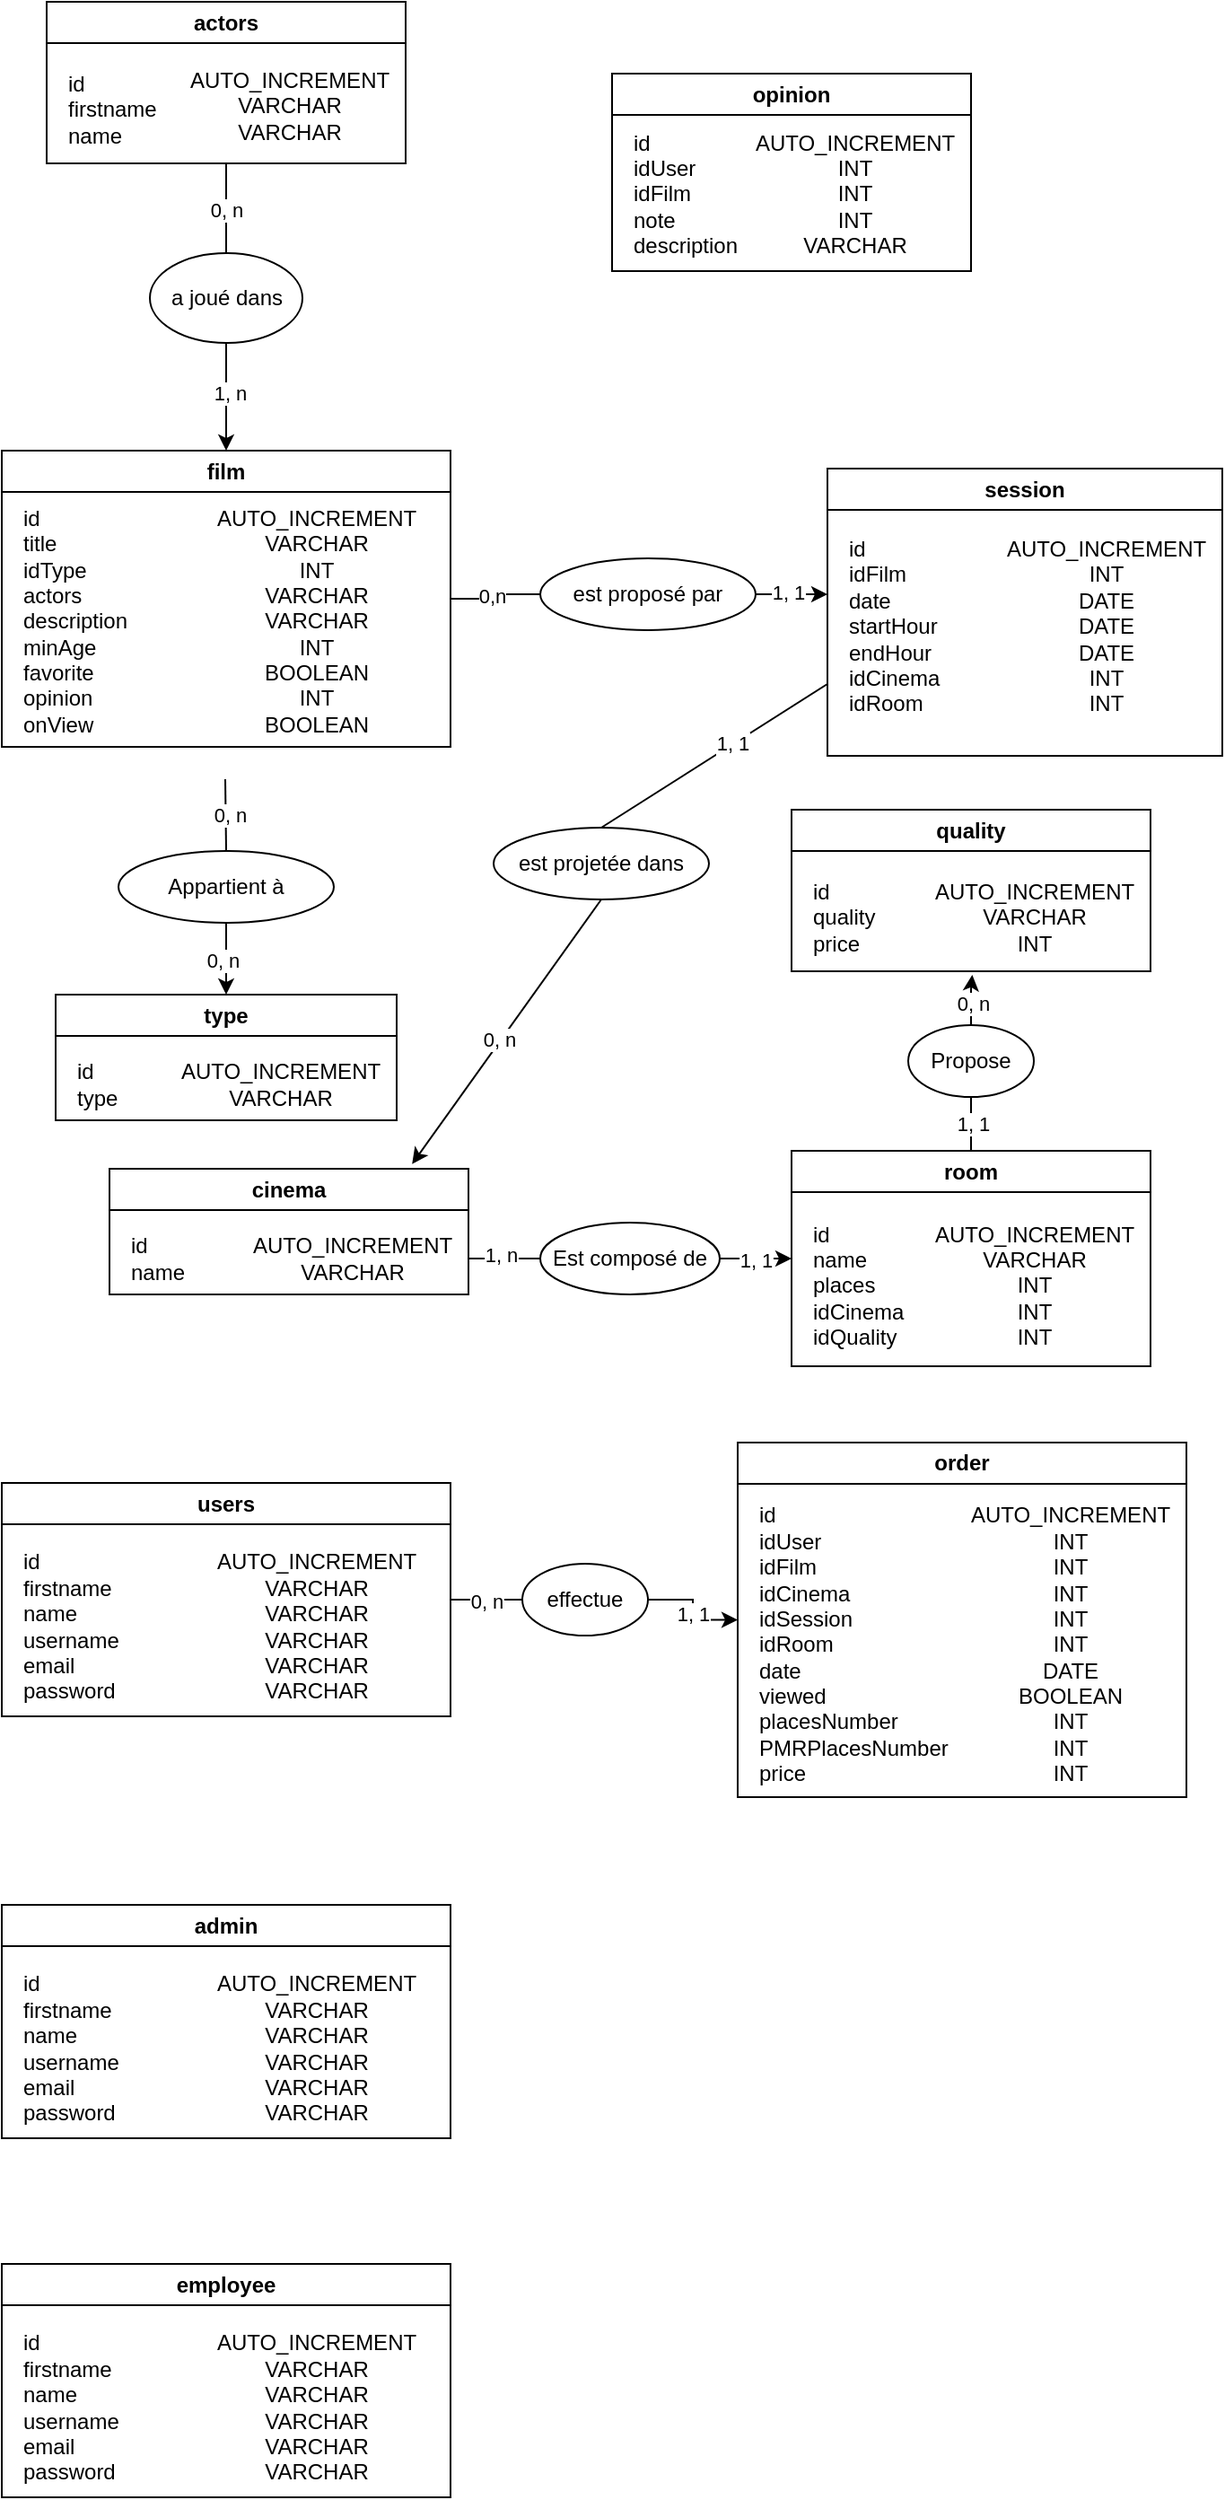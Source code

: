 <mxfile version="26.1.0">
  <diagram name="Page-1" id="671RRiFCWpEk_SXeamfu">
    <mxGraphModel dx="954" dy="1787" grid="1" gridSize="10" guides="1" tooltips="1" connect="1" arrows="1" fold="1" page="1" pageScale="1" pageWidth="827" pageHeight="1169" math="0" shadow="0">
      <root>
        <mxCell id="0" />
        <mxCell id="1" parent="0" />
        <mxCell id="kYReCTsqhSqgmGwsNXHj-109" style="edgeStyle=orthogonalEdgeStyle;rounded=0;orthogonalLoop=1;jettySize=auto;html=1;entryX=0;entryY=0.5;entryDx=0;entryDy=0;endArrow=none;endFill=0;" parent="1" source="kYReCTsqhSqgmGwsNXHj-36" target="kYReCTsqhSqgmGwsNXHj-108" edge="1">
          <mxGeometry relative="1" as="geometry" />
        </mxCell>
        <mxCell id="kYReCTsqhSqgmGwsNXHj-111" value="0, n" style="edgeLabel;html=1;align=center;verticalAlign=middle;resizable=0;points=[];" parent="kYReCTsqhSqgmGwsNXHj-109" vertex="1" connectable="0">
          <mxGeometry x="-0.017" y="-1" relative="1" as="geometry">
            <mxPoint as="offset" />
          </mxGeometry>
        </mxCell>
        <mxCell id="kYReCTsqhSqgmGwsNXHj-36" value="users" style="swimlane;whiteSpace=wrap;html=1;fillColor=#FFFFFF;gradientColor=none;swimlaneLine=1;rounded=0;shadow=0;glass=0;startSize=23;" parent="1" vertex="1">
          <mxGeometry x="10" y="585" width="250" height="130" as="geometry" />
        </mxCell>
        <mxCell id="kYReCTsqhSqgmGwsNXHj-38" value="AUTO_INCREMENT&lt;div&gt;VARCHAR&lt;/div&gt;&lt;div&gt;VARCHAR&lt;/div&gt;&lt;div&gt;VARCHAR&lt;/div&gt;&lt;div&gt;VARCHAR&lt;/div&gt;&lt;div&gt;VARCHAR&lt;/div&gt;" style="text;html=1;align=center;verticalAlign=middle;resizable=0;points=[];autosize=1;strokeColor=none;fillColor=none;" parent="kYReCTsqhSqgmGwsNXHj-36" vertex="1">
          <mxGeometry x="110" y="30" width="130" height="100" as="geometry" />
        </mxCell>
        <mxCell id="kYReCTsqhSqgmGwsNXHj-40" value="id&lt;div&gt;firstname&lt;div&gt;name&lt;/div&gt;&lt;/div&gt;&lt;div style=&quot;&quot;&gt;username&lt;/div&gt;&lt;div&gt;email&lt;/div&gt;&lt;div&gt;password&lt;/div&gt;" style="text;html=1;align=left;verticalAlign=middle;resizable=0;points=[];autosize=1;strokeColor=none;fillColor=none;" parent="kYReCTsqhSqgmGwsNXHj-36" vertex="1">
          <mxGeometry x="10" y="30" width="80" height="100" as="geometry" />
        </mxCell>
        <mxCell id="kYReCTsqhSqgmGwsNXHj-63" style="edgeStyle=orthogonalEdgeStyle;rounded=0;orthogonalLoop=1;jettySize=auto;html=1;exitX=1;exitY=0.5;exitDx=0;exitDy=0;entryX=0;entryY=0.5;entryDx=0;entryDy=0;strokeColor=default;endArrow=none;endFill=0;" parent="1" source="kYReCTsqhSqgmGwsNXHj-41" target="kYReCTsqhSqgmGwsNXHj-62" edge="1">
          <mxGeometry relative="1" as="geometry" />
        </mxCell>
        <mxCell id="kYReCTsqhSqgmGwsNXHj-65" value="0,n" style="edgeLabel;html=1;align=center;verticalAlign=middle;resizable=0;points=[];" parent="kYReCTsqhSqgmGwsNXHj-63" vertex="1" connectable="0">
          <mxGeometry y="2" relative="1" as="geometry">
            <mxPoint as="offset" />
          </mxGeometry>
        </mxCell>
        <mxCell id="kYReCTsqhSqgmGwsNXHj-41" value="film" style="swimlane;whiteSpace=wrap;html=1;fillColor=#FFFFFF;gradientColor=none;swimlaneLine=1;rounded=0;shadow=0;glass=0;startSize=23;" parent="1" vertex="1">
          <mxGeometry x="10" y="10" width="250" height="165" as="geometry" />
        </mxCell>
        <mxCell id="kYReCTsqhSqgmGwsNXHj-42" value="AUTO_INCREMENT&lt;div&gt;VARCHAR&lt;/div&gt;&lt;div&gt;INT&lt;/div&gt;&lt;div&gt;VARCHAR&lt;/div&gt;&lt;div&gt;VARCHAR&lt;/div&gt;&lt;div&gt;INT&lt;/div&gt;&lt;div&gt;BOOLEAN&lt;/div&gt;&lt;div&gt;INT&lt;/div&gt;&lt;div&gt;BOOLEAN&lt;/div&gt;" style="text;html=1;align=center;verticalAlign=middle;resizable=0;points=[];autosize=1;strokeColor=none;fillColor=none;" parent="kYReCTsqhSqgmGwsNXHj-41" vertex="1">
          <mxGeometry x="110" y="25" width="130" height="140" as="geometry" />
        </mxCell>
        <mxCell id="kYReCTsqhSqgmGwsNXHj-43" value="id&lt;div&gt;title&lt;div&gt;idType&lt;/div&gt;&lt;/div&gt;&lt;div style=&quot;&quot;&gt;actors&lt;/div&gt;&lt;div&gt;description&lt;/div&gt;&lt;div&gt;minAge&lt;/div&gt;&lt;div&gt;favorite&lt;/div&gt;&lt;div&gt;opinion&lt;/div&gt;&lt;div&gt;onView&lt;/div&gt;" style="text;html=1;align=left;verticalAlign=middle;resizable=0;points=[];autosize=1;strokeColor=none;fillColor=none;" parent="kYReCTsqhSqgmGwsNXHj-41" vertex="1">
          <mxGeometry x="10" y="25" width="80" height="140" as="geometry" />
        </mxCell>
        <mxCell id="kYReCTsqhSqgmGwsNXHj-55" value="" style="endArrow=none;html=1;rounded=0;exitX=0.5;exitY=0;exitDx=0;exitDy=0;" parent="1" edge="1">
          <mxGeometry width="50" height="50" relative="1" as="geometry">
            <mxPoint x="135" y="233" as="sourcePoint" />
            <mxPoint x="134.5" y="193" as="targetPoint" />
          </mxGeometry>
        </mxCell>
        <mxCell id="kYReCTsqhSqgmGwsNXHj-56" value="0, n" style="edgeLabel;html=1;align=center;verticalAlign=middle;resizable=0;points=[];" parent="kYReCTsqhSqgmGwsNXHj-55" vertex="1" connectable="0">
          <mxGeometry x="0.032" y="-2" relative="1" as="geometry">
            <mxPoint as="offset" />
          </mxGeometry>
        </mxCell>
        <mxCell id="kYReCTsqhSqgmGwsNXHj-59" value="session" style="swimlane;whiteSpace=wrap;html=1;fillColor=#FFFFFF;gradientColor=none;swimlaneLine=1;rounded=0;shadow=0;glass=0;" parent="1" vertex="1">
          <mxGeometry x="470" y="20" width="220" height="160" as="geometry" />
        </mxCell>
        <mxCell id="kYReCTsqhSqgmGwsNXHj-60" value="AUTO_INCREMENT&lt;div&gt;INT&lt;/div&gt;&lt;div&gt;DATE&lt;/div&gt;&lt;div&gt;DATE&lt;/div&gt;&lt;div&gt;DATE&lt;/div&gt;&lt;div&gt;INT&lt;/div&gt;&lt;div&gt;INT&lt;/div&gt;&lt;div&gt;&lt;br&gt;&lt;/div&gt;" style="text;html=1;align=center;verticalAlign=middle;resizable=0;points=[];autosize=1;strokeColor=none;fillColor=none;" parent="kYReCTsqhSqgmGwsNXHj-59" vertex="1">
          <mxGeometry x="90" y="30" width="130" height="130" as="geometry" />
        </mxCell>
        <mxCell id="kYReCTsqhSqgmGwsNXHj-61" value="id&lt;div&gt;idFilm&lt;br&gt;&lt;div&gt;date&lt;/div&gt;&lt;/div&gt;&lt;div style=&quot;&quot;&gt;startHour&lt;/div&gt;&lt;div&gt;endHour&lt;/div&gt;&lt;div&gt;idCinema&lt;/div&gt;&lt;div&gt;idRoom&lt;/div&gt;&lt;div&gt;&lt;br&gt;&lt;/div&gt;" style="text;html=1;align=left;verticalAlign=middle;resizable=0;points=[];autosize=1;strokeColor=none;fillColor=none;" parent="kYReCTsqhSqgmGwsNXHj-59" vertex="1">
          <mxGeometry x="10" y="30" width="70" height="130" as="geometry" />
        </mxCell>
        <mxCell id="kYReCTsqhSqgmGwsNXHj-64" style="edgeStyle=orthogonalEdgeStyle;rounded=0;orthogonalLoop=1;jettySize=auto;html=1;exitX=1;exitY=0.5;exitDx=0;exitDy=0;endArrow=classic;endFill=1;" parent="1" source="kYReCTsqhSqgmGwsNXHj-62" edge="1">
          <mxGeometry relative="1" as="geometry">
            <mxPoint x="470" y="90" as="targetPoint" />
          </mxGeometry>
        </mxCell>
        <mxCell id="kYReCTsqhSqgmGwsNXHj-66" value="1, 1" style="edgeLabel;html=1;align=center;verticalAlign=middle;resizable=0;points=[];" parent="kYReCTsqhSqgmGwsNXHj-64" vertex="1" connectable="0">
          <mxGeometry x="-0.1" y="1" relative="1" as="geometry">
            <mxPoint as="offset" />
          </mxGeometry>
        </mxCell>
        <mxCell id="kYReCTsqhSqgmGwsNXHj-62" value="est proposé par" style="ellipse;whiteSpace=wrap;html=1;" parent="1" vertex="1">
          <mxGeometry x="310" y="70" width="120" height="40" as="geometry" />
        </mxCell>
        <mxCell id="kYReCTsqhSqgmGwsNXHj-84" style="edgeStyle=orthogonalEdgeStyle;rounded=0;orthogonalLoop=1;jettySize=auto;html=1;exitX=0.5;exitY=0;exitDx=0;exitDy=0;entryX=0.5;entryY=1;entryDx=0;entryDy=0;endArrow=none;endFill=0;" parent="1" source="kYReCTsqhSqgmGwsNXHj-67" target="kYReCTsqhSqgmGwsNXHj-83" edge="1">
          <mxGeometry relative="1" as="geometry" />
        </mxCell>
        <mxCell id="kYReCTsqhSqgmGwsNXHj-86" value="1, 1" style="edgeLabel;html=1;align=center;verticalAlign=middle;resizable=0;points=[];" parent="kYReCTsqhSqgmGwsNXHj-84" vertex="1" connectable="0">
          <mxGeometry x="0.044" y="-1" relative="1" as="geometry">
            <mxPoint as="offset" />
          </mxGeometry>
        </mxCell>
        <mxCell id="kYReCTsqhSqgmGwsNXHj-67" value="room" style="swimlane;whiteSpace=wrap;html=1;fillColor=#FFFFFF;gradientColor=none;swimlaneLine=1;rounded=0;shadow=0;glass=0;" parent="1" vertex="1">
          <mxGeometry x="450" y="400" width="200" height="120" as="geometry" />
        </mxCell>
        <mxCell id="kYReCTsqhSqgmGwsNXHj-68" value="AUTO_INCREMENT&lt;div&gt;VARCHAR&lt;/div&gt;&lt;div&gt;INT&lt;/div&gt;&lt;div&gt;&lt;span style=&quot;background-color: transparent; color: light-dark(rgb(0, 0, 0), rgb(255, 255, 255));&quot;&gt;INT&lt;/span&gt;&lt;/div&gt;&lt;div&gt;INT&lt;/div&gt;" style="text;html=1;align=center;verticalAlign=middle;resizable=0;points=[];autosize=1;strokeColor=none;fillColor=none;" parent="kYReCTsqhSqgmGwsNXHj-67" vertex="1">
          <mxGeometry x="70" y="30" width="130" height="90" as="geometry" />
        </mxCell>
        <mxCell id="kYReCTsqhSqgmGwsNXHj-69" value="id&lt;div&gt;name&lt;br&gt;&lt;div&gt;places&lt;/div&gt;&lt;/div&gt;&lt;div&gt;idCinema&lt;/div&gt;&lt;div&gt;idQuality&lt;/div&gt;" style="text;html=1;align=left;verticalAlign=middle;resizable=0;points=[];autosize=1;strokeColor=none;fillColor=none;" parent="kYReCTsqhSqgmGwsNXHj-67" vertex="1">
          <mxGeometry x="10" y="30" width="70" height="90" as="geometry" />
        </mxCell>
        <mxCell id="kYReCTsqhSqgmGwsNXHj-70" value="quality" style="swimlane;whiteSpace=wrap;html=1;fillColor=#FFFFFF;gradientColor=none;swimlaneLine=1;rounded=0;shadow=0;glass=0;" parent="1" vertex="1">
          <mxGeometry x="450" y="210" width="200" height="90" as="geometry" />
        </mxCell>
        <mxCell id="kYReCTsqhSqgmGwsNXHj-71" value="AUTO_INCREMENT&lt;div&gt;VARCHAR&lt;/div&gt;&lt;div&gt;INT&lt;/div&gt;" style="text;html=1;align=center;verticalAlign=middle;resizable=0;points=[];autosize=1;strokeColor=none;fillColor=none;" parent="kYReCTsqhSqgmGwsNXHj-70" vertex="1">
          <mxGeometry x="70" y="30" width="130" height="60" as="geometry" />
        </mxCell>
        <mxCell id="kYReCTsqhSqgmGwsNXHj-72" value="id&lt;div&gt;quality&lt;br&gt;&lt;div&gt;price&lt;/div&gt;&lt;/div&gt;" style="text;html=1;align=left;verticalAlign=middle;resizable=0;points=[];autosize=1;strokeColor=none;fillColor=none;" parent="kYReCTsqhSqgmGwsNXHj-70" vertex="1">
          <mxGeometry x="10" y="30" width="60" height="60" as="geometry" />
        </mxCell>
        <mxCell id="kYReCTsqhSqgmGwsNXHj-73" value="cinema" style="swimlane;whiteSpace=wrap;html=1;fillColor=#FFFFFF;gradientColor=none;swimlaneLine=1;rounded=0;shadow=0;glass=0;" parent="1" vertex="1">
          <mxGeometry x="70" y="410" width="200" height="70" as="geometry" />
        </mxCell>
        <mxCell id="kYReCTsqhSqgmGwsNXHj-74" value="AUTO_INCREMENT&lt;div&gt;VARCHAR&lt;/div&gt;" style="text;html=1;align=center;verticalAlign=middle;resizable=0;points=[];autosize=1;strokeColor=none;fillColor=none;" parent="kYReCTsqhSqgmGwsNXHj-73" vertex="1">
          <mxGeometry x="70" y="30" width="130" height="40" as="geometry" />
        </mxCell>
        <mxCell id="kYReCTsqhSqgmGwsNXHj-75" value="id&lt;div&gt;name&lt;/div&gt;" style="text;html=1;align=left;verticalAlign=middle;resizable=0;points=[];autosize=1;strokeColor=none;fillColor=none;" parent="kYReCTsqhSqgmGwsNXHj-73" vertex="1">
          <mxGeometry x="10" y="30" width="50" height="40" as="geometry" />
        </mxCell>
        <mxCell id="kYReCTsqhSqgmGwsNXHj-80" style="edgeStyle=orthogonalEdgeStyle;rounded=0;orthogonalLoop=1;jettySize=auto;html=1;exitX=1;exitY=0.5;exitDx=0;exitDy=0;entryX=0;entryY=0.5;entryDx=0;entryDy=0;endArrow=classic;endFill=1;" parent="1" source="kYReCTsqhSqgmGwsNXHj-76" target="kYReCTsqhSqgmGwsNXHj-67" edge="1">
          <mxGeometry relative="1" as="geometry" />
        </mxCell>
        <mxCell id="kYReCTsqhSqgmGwsNXHj-82" value="1, 1" style="edgeLabel;html=1;align=center;verticalAlign=middle;resizable=0;points=[];" parent="kYReCTsqhSqgmGwsNXHj-80" vertex="1" connectable="0">
          <mxGeometry y="-1" relative="1" as="geometry">
            <mxPoint as="offset" />
          </mxGeometry>
        </mxCell>
        <mxCell id="kYReCTsqhSqgmGwsNXHj-76" value="Est composé de" style="ellipse;whiteSpace=wrap;html=1;" parent="1" vertex="1">
          <mxGeometry x="310" y="440" width="100" height="40" as="geometry" />
        </mxCell>
        <mxCell id="kYReCTsqhSqgmGwsNXHj-78" style="edgeStyle=orthogonalEdgeStyle;rounded=0;orthogonalLoop=1;jettySize=auto;html=1;endArrow=none;endFill=0;" parent="1" source="kYReCTsqhSqgmGwsNXHj-74" target="kYReCTsqhSqgmGwsNXHj-76" edge="1">
          <mxGeometry relative="1" as="geometry" />
        </mxCell>
        <mxCell id="kYReCTsqhSqgmGwsNXHj-81" value="1, n" style="edgeLabel;html=1;align=center;verticalAlign=middle;resizable=0;points=[];" parent="kYReCTsqhSqgmGwsNXHj-78" vertex="1" connectable="0">
          <mxGeometry x="-0.1" y="2" relative="1" as="geometry">
            <mxPoint as="offset" />
          </mxGeometry>
        </mxCell>
        <mxCell id="kYReCTsqhSqgmGwsNXHj-83" value="Propose" style="ellipse;whiteSpace=wrap;html=1;" parent="1" vertex="1">
          <mxGeometry x="515" y="330" width="70" height="40" as="geometry" />
        </mxCell>
        <mxCell id="kYReCTsqhSqgmGwsNXHj-85" style="edgeStyle=orthogonalEdgeStyle;rounded=0;orthogonalLoop=1;jettySize=auto;html=1;entryX=0.236;entryY=1.033;entryDx=0;entryDy=0;entryPerimeter=0;endArrow=classic;endFill=1;" parent="1" source="kYReCTsqhSqgmGwsNXHj-83" target="kYReCTsqhSqgmGwsNXHj-71" edge="1">
          <mxGeometry relative="1" as="geometry" />
        </mxCell>
        <mxCell id="kYReCTsqhSqgmGwsNXHj-87" value="0, n" style="edgeLabel;html=1;align=center;verticalAlign=middle;resizable=0;points=[];" parent="kYReCTsqhSqgmGwsNXHj-85" vertex="1" connectable="0">
          <mxGeometry x="-0.118" y="-1" relative="1" as="geometry">
            <mxPoint as="offset" />
          </mxGeometry>
        </mxCell>
        <mxCell id="kYReCTsqhSqgmGwsNXHj-90" value="est projetée dans" style="ellipse;whiteSpace=wrap;html=1;" parent="1" vertex="1">
          <mxGeometry x="284" y="220" width="120" height="40" as="geometry" />
        </mxCell>
        <mxCell id="kYReCTsqhSqgmGwsNXHj-92" value="type" style="swimlane;whiteSpace=wrap;html=1;fillColor=#FFFFFF;gradientColor=none;swimlaneLine=1;rounded=0;shadow=0;glass=0;" parent="1" vertex="1">
          <mxGeometry x="40" y="313" width="190" height="70" as="geometry" />
        </mxCell>
        <mxCell id="kYReCTsqhSqgmGwsNXHj-93" value="AUTO_INCREMENT&lt;div&gt;VARCHAR&lt;/div&gt;" style="text;html=1;align=center;verticalAlign=middle;resizable=0;points=[];autosize=1;strokeColor=none;fillColor=none;" parent="kYReCTsqhSqgmGwsNXHj-92" vertex="1">
          <mxGeometry x="60" y="30" width="130" height="40" as="geometry" />
        </mxCell>
        <mxCell id="kYReCTsqhSqgmGwsNXHj-94" value="id&lt;div&gt;type&lt;/div&gt;" style="text;html=1;align=left;verticalAlign=middle;resizable=0;points=[];autosize=1;strokeColor=none;fillColor=none;" parent="kYReCTsqhSqgmGwsNXHj-92" vertex="1">
          <mxGeometry x="10" y="30" width="50" height="40" as="geometry" />
        </mxCell>
        <mxCell id="kYReCTsqhSqgmGwsNXHj-95" value="Appartient à" style="ellipse;whiteSpace=wrap;html=1;" parent="1" vertex="1">
          <mxGeometry x="75" y="233" width="120" height="40" as="geometry" />
        </mxCell>
        <mxCell id="kYReCTsqhSqgmGwsNXHj-96" value="" style="endArrow=classic;html=1;rounded=0;entryX=0.5;entryY=1;entryDx=0;entryDy=0;endFill=1;exitX=0.5;exitY=1;exitDx=0;exitDy=0;" parent="1" source="kYReCTsqhSqgmGwsNXHj-95" edge="1">
          <mxGeometry width="50" height="50" relative="1" as="geometry">
            <mxPoint x="140" y="283" as="sourcePoint" />
            <mxPoint x="135" y="313" as="targetPoint" />
          </mxGeometry>
        </mxCell>
        <mxCell id="kYReCTsqhSqgmGwsNXHj-97" value="0, n" style="edgeLabel;html=1;align=center;verticalAlign=middle;resizable=0;points=[];" parent="kYReCTsqhSqgmGwsNXHj-96" vertex="1" connectable="0">
          <mxGeometry x="0.032" y="-2" relative="1" as="geometry">
            <mxPoint as="offset" />
          </mxGeometry>
        </mxCell>
        <mxCell id="kYReCTsqhSqgmGwsNXHj-100" value="" style="endArrow=none;html=1;rounded=0;entryX=0;entryY=0.75;entryDx=0;entryDy=0;exitX=0.5;exitY=0;exitDx=0;exitDy=0;" parent="1" source="kYReCTsqhSqgmGwsNXHj-90" target="kYReCTsqhSqgmGwsNXHj-59" edge="1">
          <mxGeometry width="50" height="50" relative="1" as="geometry">
            <mxPoint x="370" y="320" as="sourcePoint" />
            <mxPoint x="420" y="270" as="targetPoint" />
          </mxGeometry>
        </mxCell>
        <mxCell id="kYReCTsqhSqgmGwsNXHj-101" value="1, 1" style="edgeLabel;html=1;align=center;verticalAlign=middle;resizable=0;points=[];" parent="kYReCTsqhSqgmGwsNXHj-100" vertex="1" connectable="0">
          <mxGeometry x="0.162" y="1" relative="1" as="geometry">
            <mxPoint as="offset" />
          </mxGeometry>
        </mxCell>
        <mxCell id="kYReCTsqhSqgmGwsNXHj-102" value="" style="endArrow=classic;html=1;rounded=0;exitX=0.5;exitY=1;exitDx=0;exitDy=0;entryX=0.843;entryY=-0.038;entryDx=0;entryDy=0;endFill=1;entryPerimeter=0;" parent="1" source="kYReCTsqhSqgmGwsNXHj-90" target="kYReCTsqhSqgmGwsNXHj-73" edge="1">
          <mxGeometry width="50" height="50" relative="1" as="geometry">
            <mxPoint x="420" y="270" as="sourcePoint" />
            <mxPoint x="370" y="320" as="targetPoint" />
          </mxGeometry>
        </mxCell>
        <mxCell id="kYReCTsqhSqgmGwsNXHj-103" value="0, n" style="edgeLabel;html=1;align=center;verticalAlign=middle;resizable=0;points=[];" parent="kYReCTsqhSqgmGwsNXHj-102" vertex="1" connectable="0">
          <mxGeometry x="0.064" y="-2" relative="1" as="geometry">
            <mxPoint x="1" as="offset" />
          </mxGeometry>
        </mxCell>
        <mxCell id="kYReCTsqhSqgmGwsNXHj-105" value="order" style="swimlane;whiteSpace=wrap;html=1;fillColor=#FFFFFF;gradientColor=none;swimlaneLine=1;rounded=0;shadow=0;glass=0;" parent="1" vertex="1">
          <mxGeometry x="420" y="562.5" width="250" height="197.5" as="geometry" />
        </mxCell>
        <mxCell id="kYReCTsqhSqgmGwsNXHj-106" value="AUTO_INCREMENT&lt;div&gt;INT&lt;/div&gt;&lt;div&gt;INT&lt;/div&gt;&lt;div&gt;INT&lt;/div&gt;&lt;div&gt;INT&lt;/div&gt;&lt;div&gt;INT&lt;/div&gt;&lt;div&gt;DATE&lt;/div&gt;&lt;div&gt;BOOLEAN&lt;/div&gt;&lt;div&gt;INT&lt;/div&gt;&lt;div&gt;INT&lt;/div&gt;&lt;div&gt;INT&lt;/div&gt;" style="text;html=1;align=center;verticalAlign=middle;resizable=0;points=[];autosize=1;strokeColor=none;fillColor=none;" parent="kYReCTsqhSqgmGwsNXHj-105" vertex="1">
          <mxGeometry x="120" y="27.5" width="130" height="170" as="geometry" />
        </mxCell>
        <mxCell id="kYReCTsqhSqgmGwsNXHj-107" value="id&lt;div&gt;idUser&lt;br&gt;&lt;div&gt;idFilm&lt;/div&gt;&lt;div&gt;idCinema&lt;br&gt;&lt;div&gt;idSession&lt;/div&gt;&lt;/div&gt;&lt;div&gt;idRoom&lt;/div&gt;&lt;div&gt;date&lt;/div&gt;&lt;div&gt;viewed&lt;/div&gt;&lt;div&gt;placesNumber&lt;/div&gt;&lt;div&gt;PMRPlacesNumber&lt;/div&gt;&lt;div&gt;price&lt;/div&gt;&lt;/div&gt;" style="text;html=1;align=left;verticalAlign=middle;resizable=0;points=[];autosize=1;strokeColor=none;fillColor=none;" parent="kYReCTsqhSqgmGwsNXHj-105" vertex="1">
          <mxGeometry x="10" y="27.5" width="130" height="170" as="geometry" />
        </mxCell>
        <mxCell id="kYReCTsqhSqgmGwsNXHj-110" style="edgeStyle=orthogonalEdgeStyle;rounded=0;orthogonalLoop=1;jettySize=auto;html=1;entryX=0;entryY=0.5;entryDx=0;entryDy=0;endArrow=classic;endFill=1;" parent="1" source="kYReCTsqhSqgmGwsNXHj-108" target="kYReCTsqhSqgmGwsNXHj-105" edge="1">
          <mxGeometry relative="1" as="geometry" />
        </mxCell>
        <mxCell id="kYReCTsqhSqgmGwsNXHj-112" value="1, 1" style="edgeLabel;html=1;align=center;verticalAlign=middle;resizable=0;points=[];" parent="kYReCTsqhSqgmGwsNXHj-110" vertex="1" connectable="0">
          <mxGeometry x="0.067" relative="1" as="geometry">
            <mxPoint as="offset" />
          </mxGeometry>
        </mxCell>
        <mxCell id="kYReCTsqhSqgmGwsNXHj-108" value="effectue" style="ellipse;whiteSpace=wrap;html=1;" parent="1" vertex="1">
          <mxGeometry x="300" y="630" width="70" height="40" as="geometry" />
        </mxCell>
        <mxCell id="kYReCTsqhSqgmGwsNXHj-113" value="admin" style="swimlane;whiteSpace=wrap;html=1;fillColor=#FFFFFF;gradientColor=none;swimlaneLine=1;rounded=0;shadow=0;glass=0;startSize=23;" parent="1" vertex="1">
          <mxGeometry x="10" y="820" width="250" height="130" as="geometry" />
        </mxCell>
        <mxCell id="kYReCTsqhSqgmGwsNXHj-114" value="AUTO_INCREMENT&lt;div&gt;VARCHAR&lt;/div&gt;&lt;div&gt;VARCHAR&lt;/div&gt;&lt;div&gt;VARCHAR&lt;/div&gt;&lt;div&gt;VARCHAR&lt;/div&gt;&lt;div&gt;VARCHAR&lt;/div&gt;" style="text;html=1;align=center;verticalAlign=middle;resizable=0;points=[];autosize=1;strokeColor=none;fillColor=none;" parent="kYReCTsqhSqgmGwsNXHj-113" vertex="1">
          <mxGeometry x="110" y="30" width="130" height="100" as="geometry" />
        </mxCell>
        <mxCell id="kYReCTsqhSqgmGwsNXHj-115" value="&lt;div&gt;id&lt;/div&gt;&lt;div&gt;firstname&lt;br&gt;&lt;div&gt;name&lt;/div&gt;&lt;/div&gt;&lt;div style=&quot;&quot;&gt;username&lt;/div&gt;&lt;div&gt;email&lt;/div&gt;&lt;div&gt;password&lt;/div&gt;" style="text;html=1;align=left;verticalAlign=middle;resizable=0;points=[];autosize=1;strokeColor=none;fillColor=none;" parent="kYReCTsqhSqgmGwsNXHj-113" vertex="1">
          <mxGeometry x="10" y="30" width="80" height="100" as="geometry" />
        </mxCell>
        <mxCell id="kYReCTsqhSqgmGwsNXHj-116" value="employee" style="swimlane;whiteSpace=wrap;html=1;fillColor=#FFFFFF;gradientColor=none;swimlaneLine=1;rounded=0;shadow=0;glass=0;startSize=23;" parent="1" vertex="1">
          <mxGeometry x="10" y="1020" width="250" height="130" as="geometry" />
        </mxCell>
        <mxCell id="kYReCTsqhSqgmGwsNXHj-117" value="AUTO_INCREMENT&lt;div&gt;VARCHAR&lt;/div&gt;&lt;div&gt;VARCHAR&lt;/div&gt;&lt;div&gt;VARCHAR&lt;/div&gt;&lt;div&gt;VARCHAR&lt;/div&gt;&lt;div&gt;VARCHAR&lt;/div&gt;" style="text;html=1;align=center;verticalAlign=middle;resizable=0;points=[];autosize=1;strokeColor=none;fillColor=none;" parent="kYReCTsqhSqgmGwsNXHj-116" vertex="1">
          <mxGeometry x="110" y="30" width="130" height="100" as="geometry" />
        </mxCell>
        <mxCell id="kYReCTsqhSqgmGwsNXHj-118" value="id&lt;div&gt;firstname&lt;br&gt;&lt;div&gt;name&lt;/div&gt;&lt;/div&gt;&lt;div style=&quot;&quot;&gt;username&lt;/div&gt;&lt;div&gt;email&lt;/div&gt;&lt;div&gt;password&lt;/div&gt;" style="text;html=1;align=left;verticalAlign=middle;resizable=0;points=[];autosize=1;strokeColor=none;fillColor=none;" parent="kYReCTsqhSqgmGwsNXHj-116" vertex="1">
          <mxGeometry x="10" y="30" width="80" height="100" as="geometry" />
        </mxCell>
        <mxCell id="oDb-okr_boJ0rcEJcuTh-4" style="edgeStyle=orthogonalEdgeStyle;rounded=0;orthogonalLoop=1;jettySize=auto;html=1;entryX=0.5;entryY=0;entryDx=0;entryDy=0;" parent="1" source="oDb-okr_boJ0rcEJcuTh-1" target="kYReCTsqhSqgmGwsNXHj-41" edge="1">
          <mxGeometry relative="1" as="geometry" />
        </mxCell>
        <mxCell id="oDb-okr_boJ0rcEJcuTh-7" value="0, n" style="edgeLabel;html=1;align=center;verticalAlign=middle;resizable=0;points=[];" parent="oDb-okr_boJ0rcEJcuTh-4" vertex="1" connectable="0">
          <mxGeometry x="-0.683" relative="1" as="geometry">
            <mxPoint as="offset" />
          </mxGeometry>
        </mxCell>
        <mxCell id="oDb-okr_boJ0rcEJcuTh-8" value="1, n" style="edgeLabel;html=1;align=center;verticalAlign=middle;resizable=0;points=[];" parent="oDb-okr_boJ0rcEJcuTh-4" vertex="1" connectable="0">
          <mxGeometry x="0.592" y="2" relative="1" as="geometry">
            <mxPoint as="offset" />
          </mxGeometry>
        </mxCell>
        <mxCell id="oDb-okr_boJ0rcEJcuTh-1" value="actors" style="swimlane;whiteSpace=wrap;html=1;fillColor=#FFFFFF;gradientColor=none;swimlaneLine=1;rounded=0;shadow=0;glass=0;startSize=23;" parent="1" vertex="1">
          <mxGeometry x="35" y="-240" width="200" height="90" as="geometry" />
        </mxCell>
        <mxCell id="oDb-okr_boJ0rcEJcuTh-2" value="AUTO_INCREMENT&lt;div&gt;VARCHAR&lt;/div&gt;&lt;div&gt;VARCHAR&lt;/div&gt;&lt;div&gt;&lt;br&gt;&lt;/div&gt;" style="text;html=1;align=center;verticalAlign=middle;resizable=0;points=[];autosize=1;strokeColor=none;fillColor=none;" parent="oDb-okr_boJ0rcEJcuTh-1" vertex="1">
          <mxGeometry x="70" y="30" width="130" height="70" as="geometry" />
        </mxCell>
        <mxCell id="oDb-okr_boJ0rcEJcuTh-3" value="id&lt;div&gt;firstname&lt;br&gt;&lt;div&gt;name&lt;/div&gt;&lt;/div&gt;" style="text;html=1;align=left;verticalAlign=middle;resizable=0;points=[];autosize=1;strokeColor=none;fillColor=none;" parent="oDb-okr_boJ0rcEJcuTh-1" vertex="1">
          <mxGeometry x="10" y="30" width="70" height="60" as="geometry" />
        </mxCell>
        <mxCell id="oDb-okr_boJ0rcEJcuTh-5" value="a joué dans" style="ellipse;whiteSpace=wrap;html=1;" parent="1" vertex="1">
          <mxGeometry x="92.5" y="-100" width="85" height="50" as="geometry" />
        </mxCell>
        <mxCell id="9Si1kQlY4C0V5wrV8bb7-7" value="" style="group" vertex="1" connectable="0" parent="1">
          <mxGeometry x="350" y="-200" width="200" height="112" as="geometry" />
        </mxCell>
        <mxCell id="9Si1kQlY4C0V5wrV8bb7-1" value="opinion" style="swimlane;whiteSpace=wrap;html=1;fillColor=#FFFFFF;gradientColor=none;swimlaneLine=1;rounded=0;shadow=0;glass=0;startSize=23;" vertex="1" parent="9Si1kQlY4C0V5wrV8bb7-7">
          <mxGeometry width="200" height="110" as="geometry" />
        </mxCell>
        <mxCell id="9Si1kQlY4C0V5wrV8bb7-3" value="id&lt;div&gt;idUser&lt;br&gt;&lt;div&gt;idFilm&lt;/div&gt;&lt;/div&gt;&lt;div&gt;note&lt;/div&gt;&lt;div&gt;description&lt;/div&gt;" style="text;html=1;align=left;verticalAlign=middle;resizable=0;points=[];autosize=1;strokeColor=none;fillColor=none;" vertex="1" parent="9Si1kQlY4C0V5wrV8bb7-1">
          <mxGeometry x="10" y="22" width="80" height="90" as="geometry" />
        </mxCell>
        <mxCell id="9Si1kQlY4C0V5wrV8bb7-2" value="AUTO_INCREMENT&lt;div&gt;INT&lt;/div&gt;&lt;div&gt;INT&lt;/div&gt;&lt;div&gt;INT&lt;/div&gt;&lt;div&gt;VARCHAR&lt;/div&gt;" style="text;html=1;align=center;verticalAlign=middle;resizable=0;points=[];autosize=1;strokeColor=none;fillColor=none;" vertex="1" parent="9Si1kQlY4C0V5wrV8bb7-7">
          <mxGeometry x="70" y="22" width="130" height="90" as="geometry" />
        </mxCell>
      </root>
    </mxGraphModel>
  </diagram>
</mxfile>
